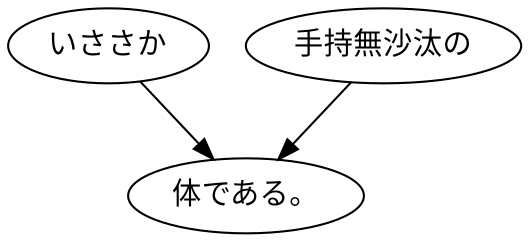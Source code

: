 digraph graph728 {
	node0 [label="いささか"];
	node1 [label="手持無沙汰の"];
	node2 [label="体である。"];
	node0 -> node2;
	node1 -> node2;
}
